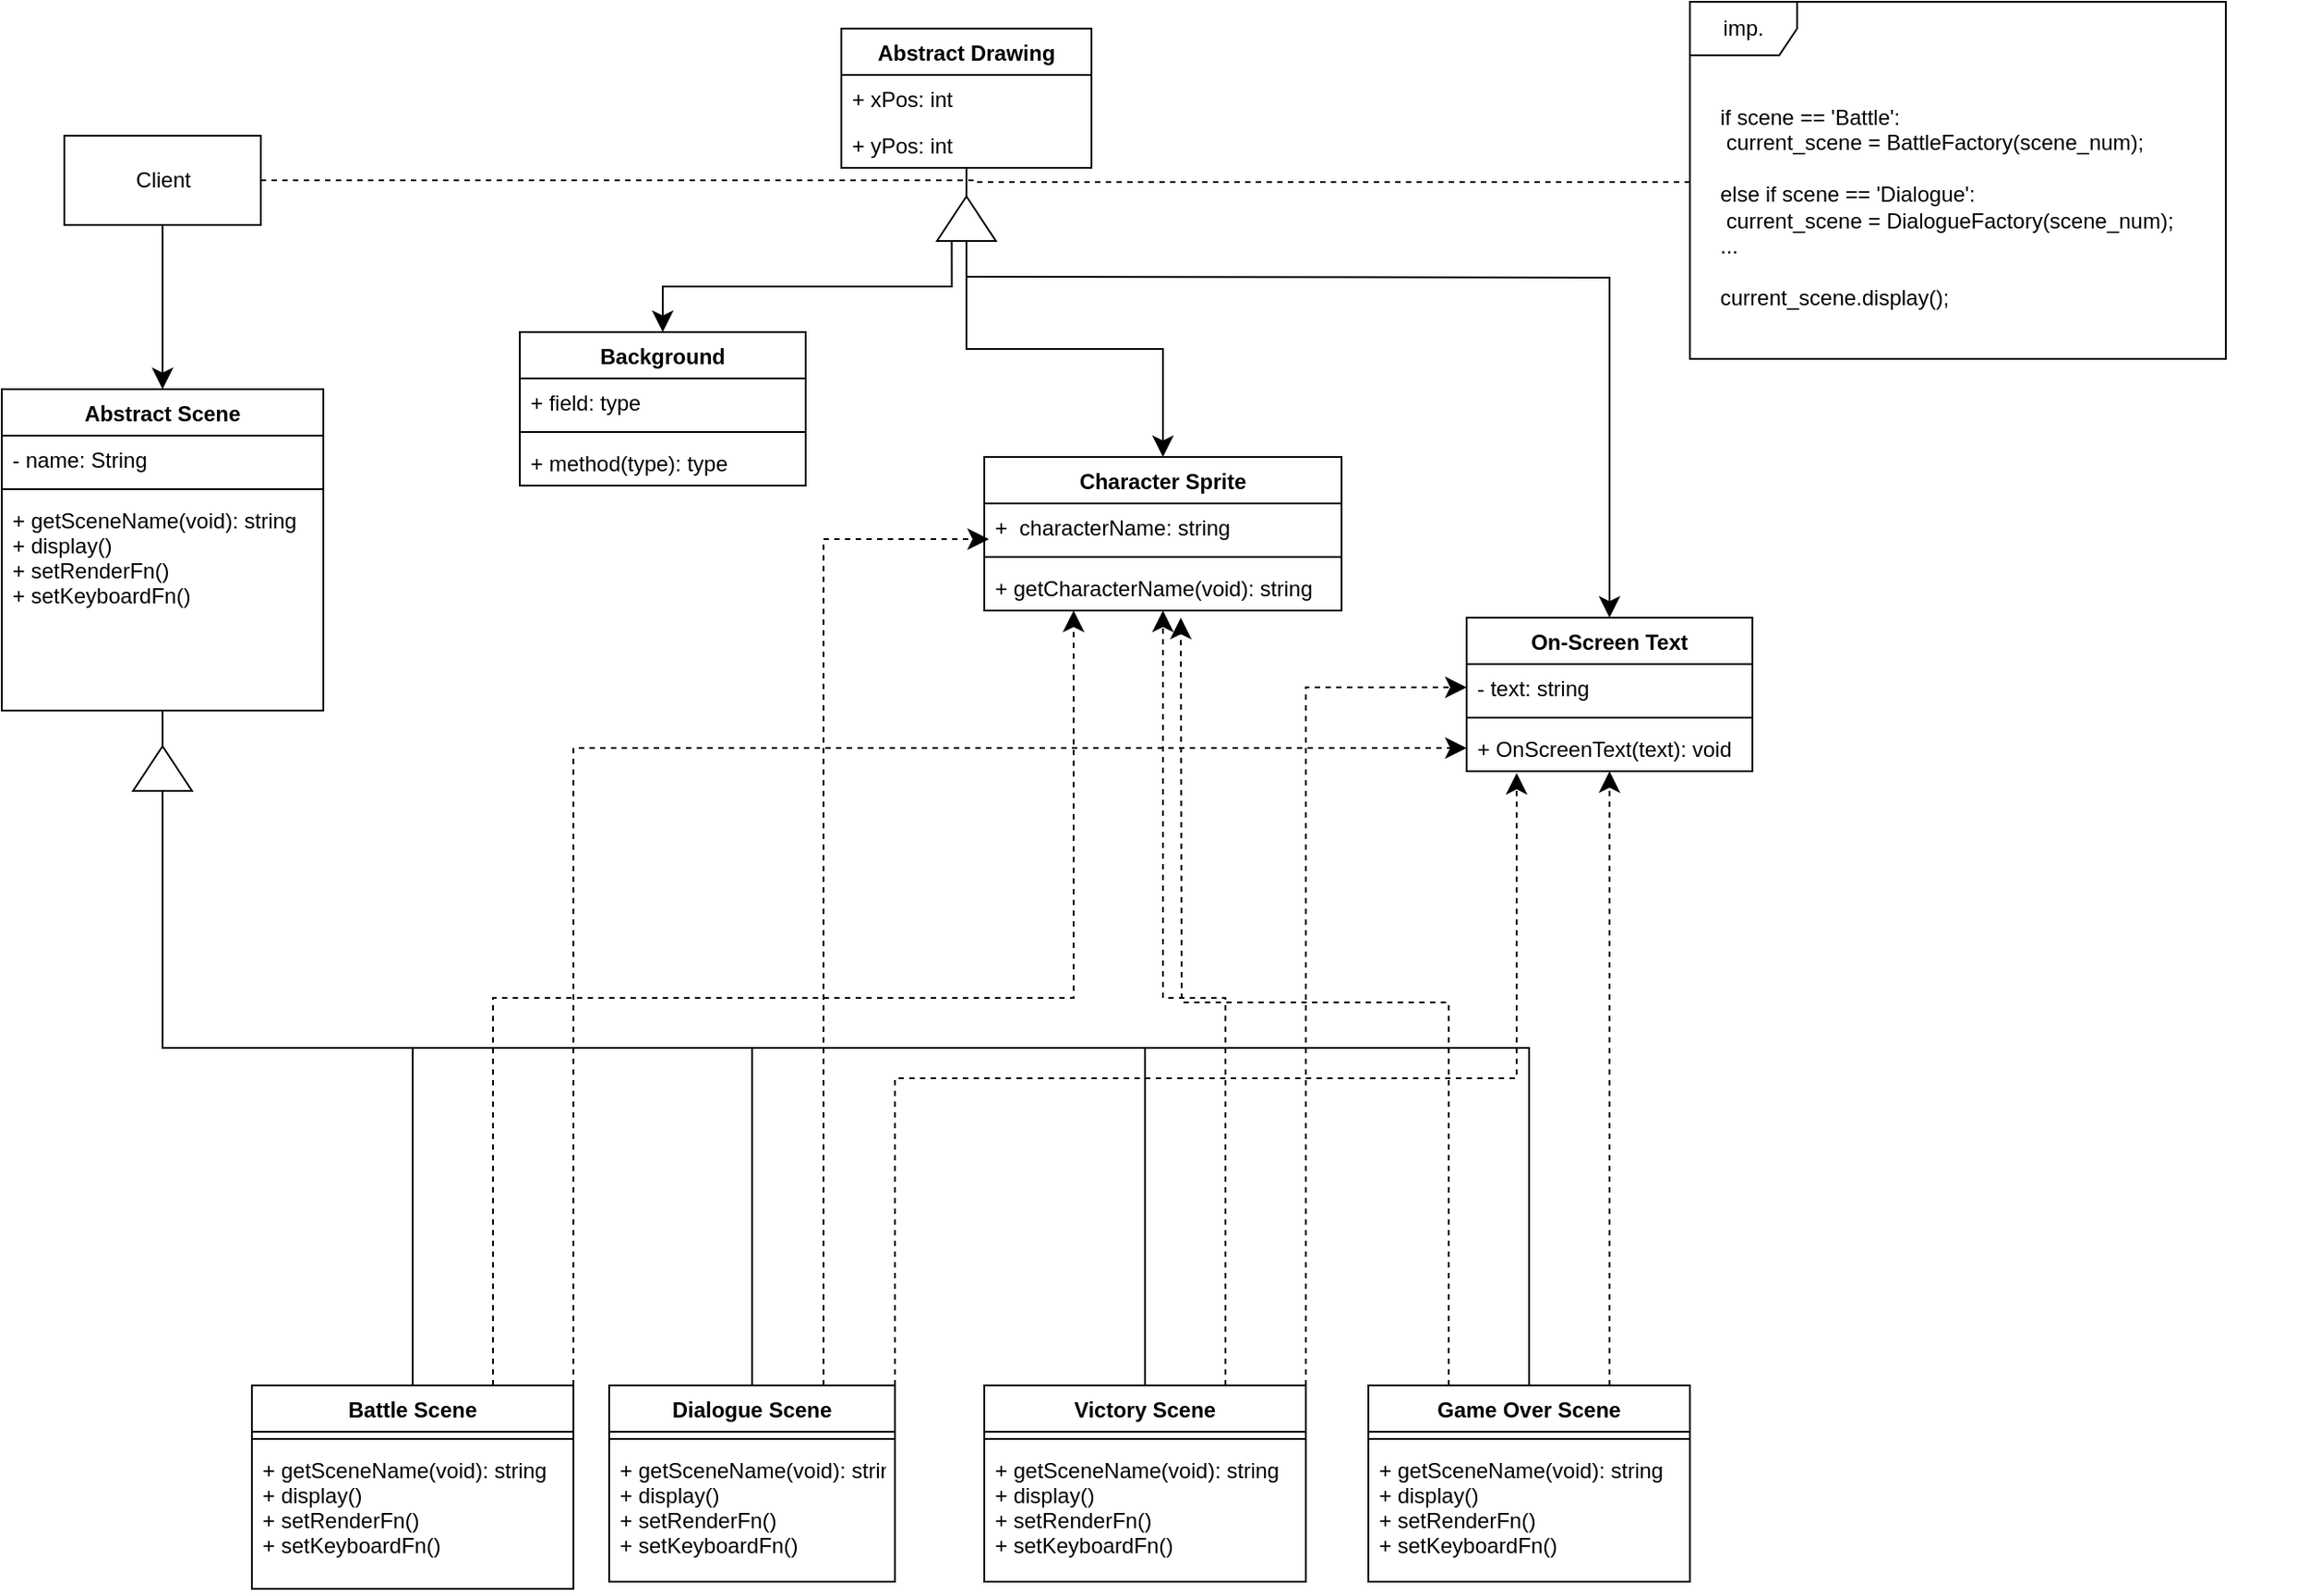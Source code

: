 <mxfile version="14.9.5" type="github">
  <diagram id="E8FwK1Yb0fMm7Pwahbm8" name="Page-1">
    <mxGraphModel dx="1422" dy="801" grid="1" gridSize="10" guides="1" tooltips="1" connect="1" arrows="1" fold="1" page="1" pageScale="1" pageWidth="850" pageHeight="1100" math="0" shadow="0">
      <root>
        <mxCell id="0" />
        <mxCell id="1" parent="0" />
        <mxCell id="yZTReSd8pjciLODXqmeo-60" value="imp." style="shape=umlFrame;whiteSpace=wrap;html=1;" vertex="1" parent="1">
          <mxGeometry x="975" y="15" width="300" height="200" as="geometry" />
        </mxCell>
        <mxCell id="yZTReSd8pjciLODXqmeo-30" style="edgeStyle=orthogonalEdgeStyle;rounded=0;orthogonalLoop=1;jettySize=auto;html=1;exitX=0.5;exitY=1;exitDx=0;exitDy=0;entryX=0.5;entryY=0;entryDx=0;entryDy=0;endArrow=none;endFill=0;" edge="1" parent="1" source="yZTReSd8pjciLODXqmeo-2" target="yZTReSd8pjciLODXqmeo-6">
          <mxGeometry relative="1" as="geometry" />
        </mxCell>
        <mxCell id="yZTReSd8pjciLODXqmeo-31" style="edgeStyle=orthogonalEdgeStyle;rounded=0;orthogonalLoop=1;jettySize=auto;html=1;exitX=0.5;exitY=1;exitDx=0;exitDy=0;endArrow=none;endFill=0;" edge="1" parent="1" source="yZTReSd8pjciLODXqmeo-2" target="yZTReSd8pjciLODXqmeo-10">
          <mxGeometry relative="1" as="geometry" />
        </mxCell>
        <mxCell id="yZTReSd8pjciLODXqmeo-32" style="edgeStyle=orthogonalEdgeStyle;rounded=0;orthogonalLoop=1;jettySize=auto;html=1;exitX=0.5;exitY=1;exitDx=0;exitDy=0;endArrow=none;endFill=0;" edge="1" parent="1" source="yZTReSd8pjciLODXqmeo-2" target="yZTReSd8pjciLODXqmeo-14">
          <mxGeometry relative="1" as="geometry" />
        </mxCell>
        <mxCell id="yZTReSd8pjciLODXqmeo-33" style="edgeStyle=orthogonalEdgeStyle;rounded=0;orthogonalLoop=1;jettySize=auto;html=1;exitX=0.5;exitY=1;exitDx=0;exitDy=0;entryX=0.5;entryY=0;entryDx=0;entryDy=0;startArrow=none;startFill=0;endSize=9;targetPerimeterSpacing=0;endArrow=none;endFill=0;" edge="1" parent="1" source="yZTReSd8pjciLODXqmeo-2" target="yZTReSd8pjciLODXqmeo-18">
          <mxGeometry relative="1" as="geometry" />
        </mxCell>
        <mxCell id="yZTReSd8pjciLODXqmeo-2" value="Abstract Scene&#xa;" style="swimlane;fontStyle=1;align=center;verticalAlign=top;childLayout=stackLayout;horizontal=1;startSize=26;horizontalStack=0;resizeParent=1;resizeParentMax=0;resizeLast=0;collapsible=1;marginBottom=0;" vertex="1" parent="1">
          <mxGeometry x="30" y="232" width="180" height="180" as="geometry" />
        </mxCell>
        <mxCell id="yZTReSd8pjciLODXqmeo-3" value="- name: String" style="text;strokeColor=none;fillColor=none;align=left;verticalAlign=top;spacingLeft=4;spacingRight=4;overflow=hidden;rotatable=0;points=[[0,0.5],[1,0.5]];portConstraint=eastwest;" vertex="1" parent="yZTReSd8pjciLODXqmeo-2">
          <mxGeometry y="26" width="180" height="26" as="geometry" />
        </mxCell>
        <mxCell id="yZTReSd8pjciLODXqmeo-4" value="" style="line;strokeWidth=1;fillColor=none;align=left;verticalAlign=middle;spacingTop=-1;spacingLeft=3;spacingRight=3;rotatable=0;labelPosition=right;points=[];portConstraint=eastwest;" vertex="1" parent="yZTReSd8pjciLODXqmeo-2">
          <mxGeometry y="52" width="180" height="8" as="geometry" />
        </mxCell>
        <mxCell id="yZTReSd8pjciLODXqmeo-5" value="+ getSceneName(void): string&#xa;+ display()&#xa;+ setRenderFn()&#xa;+ setKeyboardFn()&#xa;" style="text;strokeColor=none;fillColor=none;align=left;verticalAlign=top;spacingLeft=4;spacingRight=4;overflow=hidden;rotatable=0;points=[[0,0.5],[1,0.5]];portConstraint=eastwest;" vertex="1" parent="yZTReSd8pjciLODXqmeo-2">
          <mxGeometry y="60" width="180" height="120" as="geometry" />
        </mxCell>
        <mxCell id="yZTReSd8pjciLODXqmeo-65" style="edgeStyle=orthogonalEdgeStyle;rounded=0;orthogonalLoop=1;jettySize=auto;html=1;exitX=0.75;exitY=0;exitDx=0;exitDy=0;entryX=0.25;entryY=1;entryDx=0;entryDy=0;dashed=1;startArrow=none;startFill=0;endArrow=classic;endFill=1;endSize=9;targetPerimeterSpacing=0;" edge="1" parent="1" source="yZTReSd8pjciLODXqmeo-6" target="yZTReSd8pjciLODXqmeo-22">
          <mxGeometry relative="1" as="geometry" />
        </mxCell>
        <mxCell id="yZTReSd8pjciLODXqmeo-67" style="edgeStyle=orthogonalEdgeStyle;rounded=0;orthogonalLoop=1;jettySize=auto;html=1;exitX=1;exitY=0;exitDx=0;exitDy=0;entryX=0;entryY=0.5;entryDx=0;entryDy=0;dashed=1;startArrow=none;startFill=0;endArrow=classic;endFill=1;endSize=9;targetPerimeterSpacing=0;" edge="1" parent="1" source="yZTReSd8pjciLODXqmeo-6" target="yZTReSd8pjciLODXqmeo-29">
          <mxGeometry relative="1" as="geometry" />
        </mxCell>
        <mxCell id="yZTReSd8pjciLODXqmeo-6" value="Battle Scene" style="swimlane;fontStyle=1;align=center;verticalAlign=top;childLayout=stackLayout;horizontal=1;startSize=26;horizontalStack=0;resizeParent=1;resizeParentMax=0;resizeLast=0;collapsible=1;marginBottom=0;" vertex="1" parent="1">
          <mxGeometry x="170" y="790" width="180" height="114" as="geometry" />
        </mxCell>
        <mxCell id="yZTReSd8pjciLODXqmeo-8" value="" style="line;strokeWidth=1;fillColor=none;align=left;verticalAlign=middle;spacingTop=-1;spacingLeft=3;spacingRight=3;rotatable=0;labelPosition=right;points=[];portConstraint=eastwest;" vertex="1" parent="yZTReSd8pjciLODXqmeo-6">
          <mxGeometry y="26" width="180" height="8" as="geometry" />
        </mxCell>
        <mxCell id="yZTReSd8pjciLODXqmeo-9" value="+ getSceneName(void): string&#xa;+ display()&#xa;+ setRenderFn()&#xa;+ setKeyboardFn()&#xa;&#xa;&#xa;" style="text;strokeColor=none;fillColor=none;align=left;verticalAlign=top;spacingLeft=4;spacingRight=4;overflow=hidden;rotatable=0;points=[[0,0.5],[1,0.5]];portConstraint=eastwest;" vertex="1" parent="yZTReSd8pjciLODXqmeo-6">
          <mxGeometry y="34" width="180" height="80" as="geometry" />
        </mxCell>
        <mxCell id="yZTReSd8pjciLODXqmeo-70" style="edgeStyle=orthogonalEdgeStyle;rounded=0;orthogonalLoop=1;jettySize=auto;html=1;exitX=0.75;exitY=0;exitDx=0;exitDy=0;entryX=0.013;entryY=0.769;entryDx=0;entryDy=0;entryPerimeter=0;dashed=1;startArrow=none;startFill=0;endArrow=classic;endFill=1;endSize=9;targetPerimeterSpacing=0;" edge="1" parent="1" source="yZTReSd8pjciLODXqmeo-10" target="yZTReSd8pjciLODXqmeo-23">
          <mxGeometry relative="1" as="geometry" />
        </mxCell>
        <mxCell id="yZTReSd8pjciLODXqmeo-71" style="edgeStyle=orthogonalEdgeStyle;rounded=0;orthogonalLoop=1;jettySize=auto;html=1;exitX=1;exitY=0;exitDx=0;exitDy=0;entryX=0.175;entryY=1.038;entryDx=0;entryDy=0;entryPerimeter=0;dashed=1;startArrow=none;startFill=0;endArrow=classic;endFill=1;endSize=9;targetPerimeterSpacing=0;" edge="1" parent="1" source="yZTReSd8pjciLODXqmeo-10" target="yZTReSd8pjciLODXqmeo-29">
          <mxGeometry relative="1" as="geometry" />
        </mxCell>
        <mxCell id="yZTReSd8pjciLODXqmeo-10" value="Dialogue Scene" style="swimlane;fontStyle=1;align=center;verticalAlign=top;childLayout=stackLayout;horizontal=1;startSize=26;horizontalStack=0;resizeParent=1;resizeParentMax=0;resizeLast=0;collapsible=1;marginBottom=0;" vertex="1" parent="1">
          <mxGeometry x="370" y="790" width="160" height="110" as="geometry" />
        </mxCell>
        <mxCell id="yZTReSd8pjciLODXqmeo-12" value="" style="line;strokeWidth=1;fillColor=none;align=left;verticalAlign=middle;spacingTop=-1;spacingLeft=3;spacingRight=3;rotatable=0;labelPosition=right;points=[];portConstraint=eastwest;" vertex="1" parent="yZTReSd8pjciLODXqmeo-10">
          <mxGeometry y="26" width="160" height="8" as="geometry" />
        </mxCell>
        <mxCell id="yZTReSd8pjciLODXqmeo-13" value="+ getSceneName(void): string&#xa;+ display()&#xa;+ setRenderFn()&#xa;+ setKeyboardFn()&#xa;&#xa;&#xa;&#xa;&#xa;" style="text;strokeColor=none;fillColor=none;align=left;verticalAlign=top;spacingLeft=4;spacingRight=4;overflow=hidden;rotatable=0;points=[[0,0.5],[1,0.5]];portConstraint=eastwest;container=1;" vertex="1" parent="yZTReSd8pjciLODXqmeo-10">
          <mxGeometry y="34" width="160" height="76" as="geometry" />
        </mxCell>
        <mxCell id="yZTReSd8pjciLODXqmeo-72" style="edgeStyle=orthogonalEdgeStyle;rounded=0;orthogonalLoop=1;jettySize=auto;html=1;exitX=0.75;exitY=0;exitDx=0;exitDy=0;entryX=0.5;entryY=1;entryDx=0;entryDy=0;dashed=1;startArrow=none;startFill=0;endArrow=classic;endFill=1;endSize=9;targetPerimeterSpacing=0;" edge="1" parent="1" source="yZTReSd8pjciLODXqmeo-14" target="yZTReSd8pjciLODXqmeo-22">
          <mxGeometry relative="1" as="geometry" />
        </mxCell>
        <mxCell id="yZTReSd8pjciLODXqmeo-73" style="edgeStyle=orthogonalEdgeStyle;rounded=0;orthogonalLoop=1;jettySize=auto;html=1;exitX=1;exitY=0;exitDx=0;exitDy=0;entryX=0;entryY=0.5;entryDx=0;entryDy=0;dashed=1;startArrow=none;startFill=0;endArrow=classic;endFill=1;endSize=9;targetPerimeterSpacing=0;" edge="1" parent="1" source="yZTReSd8pjciLODXqmeo-14" target="yZTReSd8pjciLODXqmeo-27">
          <mxGeometry relative="1" as="geometry" />
        </mxCell>
        <mxCell id="yZTReSd8pjciLODXqmeo-14" value="Victory Scene" style="swimlane;fontStyle=1;align=center;verticalAlign=top;childLayout=stackLayout;horizontal=1;startSize=26;horizontalStack=0;resizeParent=1;resizeParentMax=0;resizeLast=0;collapsible=1;marginBottom=0;" vertex="1" parent="1">
          <mxGeometry x="580" y="790" width="180" height="110" as="geometry" />
        </mxCell>
        <mxCell id="yZTReSd8pjciLODXqmeo-16" value="" style="line;strokeWidth=1;fillColor=none;align=left;verticalAlign=middle;spacingTop=-1;spacingLeft=3;spacingRight=3;rotatable=0;labelPosition=right;points=[];portConstraint=eastwest;" vertex="1" parent="yZTReSd8pjciLODXqmeo-14">
          <mxGeometry y="26" width="180" height="8" as="geometry" />
        </mxCell>
        <mxCell id="yZTReSd8pjciLODXqmeo-17" value="+ getSceneName(void): string&#xa;+ display()&#xa;+ setRenderFn()&#xa;+ setKeyboardFn()&#xa;&#xa;&#xa;&#xa;&#xa;&#xa;&#xa;" style="text;strokeColor=none;fillColor=none;align=left;verticalAlign=top;spacingLeft=4;spacingRight=4;overflow=hidden;rotatable=0;points=[[0,0.5],[1,0.5]];portConstraint=eastwest;" vertex="1" parent="yZTReSd8pjciLODXqmeo-14">
          <mxGeometry y="34" width="180" height="76" as="geometry" />
        </mxCell>
        <mxCell id="yZTReSd8pjciLODXqmeo-74" style="edgeStyle=orthogonalEdgeStyle;rounded=0;orthogonalLoop=1;jettySize=auto;html=1;exitX=0.25;exitY=0;exitDx=0;exitDy=0;dashed=1;startArrow=none;startFill=0;endArrow=classic;endFill=1;endSize=9;targetPerimeterSpacing=0;" edge="1" parent="1" source="yZTReSd8pjciLODXqmeo-18">
          <mxGeometry relative="1" as="geometry">
            <mxPoint x="690" y="360" as="targetPoint" />
          </mxGeometry>
        </mxCell>
        <mxCell id="yZTReSd8pjciLODXqmeo-75" style="edgeStyle=orthogonalEdgeStyle;rounded=0;orthogonalLoop=1;jettySize=auto;html=1;exitX=0.75;exitY=0;exitDx=0;exitDy=0;entryX=0.5;entryY=1;entryDx=0;entryDy=0;dashed=1;startArrow=none;startFill=0;endArrow=classic;endFill=1;endSize=9;targetPerimeterSpacing=0;" edge="1" parent="1" source="yZTReSd8pjciLODXqmeo-18" target="yZTReSd8pjciLODXqmeo-26">
          <mxGeometry relative="1" as="geometry" />
        </mxCell>
        <mxCell id="yZTReSd8pjciLODXqmeo-18" value="Game Over Scene" style="swimlane;fontStyle=1;align=center;verticalAlign=top;childLayout=stackLayout;horizontal=1;startSize=26;horizontalStack=0;resizeParent=1;resizeParentMax=0;resizeLast=0;collapsible=1;marginBottom=0;" vertex="1" parent="1">
          <mxGeometry x="795" y="790" width="180" height="110" as="geometry" />
        </mxCell>
        <mxCell id="yZTReSd8pjciLODXqmeo-20" value="" style="line;strokeWidth=1;fillColor=none;align=left;verticalAlign=middle;spacingTop=-1;spacingLeft=3;spacingRight=3;rotatable=0;labelPosition=right;points=[];portConstraint=eastwest;" vertex="1" parent="yZTReSd8pjciLODXqmeo-18">
          <mxGeometry y="26" width="180" height="8" as="geometry" />
        </mxCell>
        <mxCell id="yZTReSd8pjciLODXqmeo-21" value="+ getSceneName(void): string&#xa;+ display()&#xa;+ setRenderFn()&#xa;+ setKeyboardFn()&#xa;&#xa;&#xa;&#xa;&#xa;&#xa;&#xa;&#xa;&#xa;" style="text;strokeColor=none;fillColor=none;align=left;verticalAlign=top;spacingLeft=4;spacingRight=4;overflow=hidden;rotatable=0;points=[[0,0.5],[1,0.5]];portConstraint=eastwest;" vertex="1" parent="yZTReSd8pjciLODXqmeo-18">
          <mxGeometry y="34" width="180" height="76" as="geometry" />
        </mxCell>
        <mxCell id="yZTReSd8pjciLODXqmeo-22" value="Character Sprite" style="swimlane;fontStyle=1;align=center;verticalAlign=top;childLayout=stackLayout;horizontal=1;startSize=26;horizontalStack=0;resizeParent=1;resizeParentMax=0;resizeLast=0;collapsible=1;marginBottom=0;" vertex="1" parent="1">
          <mxGeometry x="580" y="270" width="200" height="86" as="geometry" />
        </mxCell>
        <mxCell id="yZTReSd8pjciLODXqmeo-23" value="+  characterName: string" style="text;strokeColor=none;fillColor=none;align=left;verticalAlign=top;spacingLeft=4;spacingRight=4;overflow=hidden;rotatable=0;points=[[0,0.5],[1,0.5]];portConstraint=eastwest;" vertex="1" parent="yZTReSd8pjciLODXqmeo-22">
          <mxGeometry y="26" width="200" height="26" as="geometry" />
        </mxCell>
        <mxCell id="yZTReSd8pjciLODXqmeo-24" value="" style="line;strokeWidth=1;fillColor=none;align=left;verticalAlign=middle;spacingTop=-1;spacingLeft=3;spacingRight=3;rotatable=0;labelPosition=right;points=[];portConstraint=eastwest;" vertex="1" parent="yZTReSd8pjciLODXqmeo-22">
          <mxGeometry y="52" width="200" height="8" as="geometry" />
        </mxCell>
        <mxCell id="yZTReSd8pjciLODXqmeo-25" value="+ getCharacterName(void): string" style="text;strokeColor=none;fillColor=none;align=left;verticalAlign=top;spacingLeft=4;spacingRight=4;overflow=hidden;rotatable=0;points=[[0,0.5],[1,0.5]];portConstraint=eastwest;" vertex="1" parent="yZTReSd8pjciLODXqmeo-22">
          <mxGeometry y="60" width="200" height="26" as="geometry" />
        </mxCell>
        <mxCell id="yZTReSd8pjciLODXqmeo-26" value="On-Screen Text" style="swimlane;fontStyle=1;align=center;verticalAlign=top;childLayout=stackLayout;horizontal=1;startSize=26;horizontalStack=0;resizeParent=1;resizeParentMax=0;resizeLast=0;collapsible=1;marginBottom=0;" vertex="1" parent="1">
          <mxGeometry x="850" y="360" width="160" height="86" as="geometry" />
        </mxCell>
        <mxCell id="yZTReSd8pjciLODXqmeo-27" value="- text: string" style="text;strokeColor=none;fillColor=none;align=left;verticalAlign=top;spacingLeft=4;spacingRight=4;overflow=hidden;rotatable=0;points=[[0,0.5],[1,0.5]];portConstraint=eastwest;" vertex="1" parent="yZTReSd8pjciLODXqmeo-26">
          <mxGeometry y="26" width="160" height="26" as="geometry" />
        </mxCell>
        <mxCell id="yZTReSd8pjciLODXqmeo-28" value="" style="line;strokeWidth=1;fillColor=none;align=left;verticalAlign=middle;spacingTop=-1;spacingLeft=3;spacingRight=3;rotatable=0;labelPosition=right;points=[];portConstraint=eastwest;" vertex="1" parent="yZTReSd8pjciLODXqmeo-26">
          <mxGeometry y="52" width="160" height="8" as="geometry" />
        </mxCell>
        <mxCell id="yZTReSd8pjciLODXqmeo-29" value="+ OnScreenText(text): void" style="text;strokeColor=none;fillColor=none;align=left;verticalAlign=top;spacingLeft=4;spacingRight=4;overflow=hidden;rotatable=0;points=[[0,0.5],[1,0.5]];portConstraint=eastwest;" vertex="1" parent="yZTReSd8pjciLODXqmeo-26">
          <mxGeometry y="60" width="160" height="26" as="geometry" />
        </mxCell>
        <mxCell id="yZTReSd8pjciLODXqmeo-37" value="" style="triangle;whiteSpace=wrap;html=1;rotation=-90;" vertex="1" parent="1">
          <mxGeometry x="107.5" y="428" width="25" height="33" as="geometry" />
        </mxCell>
        <mxCell id="yZTReSd8pjciLODXqmeo-38" value="&lt;div align=&quot;left&quot;&gt;if scene == &#39;Battle&#39;:&lt;/div&gt;&lt;div align=&quot;left&quot;&gt;&lt;span style=&quot;white-space: pre&quot;&gt;	&lt;/span&gt;current_scene = BattleFactory(scene_num);&lt;br&gt;&lt;/div&gt;&lt;div&gt;&lt;br&gt;&lt;/div&gt;&lt;div&gt;else if scene == &#39;Dialogue&#39;:&lt;/div&gt;&lt;div&gt;&lt;span style=&quot;white-space: pre&quot;&gt;	&lt;/span&gt;current_scene = DialogueFactory(scene_num);&lt;/div&gt;&lt;div&gt;...&lt;br&gt;&lt;br&gt;current_scene.display();&lt;br&gt;&lt;/div&gt;" style="text;html=1;strokeColor=none;fillColor=none;align=left;verticalAlign=middle;whiteSpace=wrap;rounded=0;" vertex="1" parent="1">
          <mxGeometry x="990" y="60" width="330" height="140" as="geometry" />
        </mxCell>
        <mxCell id="yZTReSd8pjciLODXqmeo-48" style="edgeStyle=orthogonalEdgeStyle;rounded=0;orthogonalLoop=1;jettySize=auto;html=1;exitX=0;exitY=0.5;exitDx=0;exitDy=0;startArrow=none;startFill=0;endSize=9;targetPerimeterSpacing=0;" edge="1" parent="1" target="yZTReSd8pjciLODXqmeo-26">
          <mxGeometry relative="1" as="geometry">
            <mxPoint x="570" y="169" as="sourcePoint" />
          </mxGeometry>
        </mxCell>
        <mxCell id="yZTReSd8pjciLODXqmeo-39" value="Abstract Drawing" style="swimlane;fontStyle=1;childLayout=stackLayout;horizontal=1;startSize=26;fillColor=none;horizontalStack=0;resizeParent=1;resizeParentMax=0;resizeLast=0;collapsible=1;marginBottom=0;" vertex="1" parent="1">
          <mxGeometry x="500" y="30" width="140" height="78" as="geometry" />
        </mxCell>
        <mxCell id="yZTReSd8pjciLODXqmeo-40" value="+ xPos: int" style="text;strokeColor=none;fillColor=none;align=left;verticalAlign=top;spacingLeft=4;spacingRight=4;overflow=hidden;rotatable=0;points=[[0,0.5],[1,0.5]];portConstraint=eastwest;" vertex="1" parent="yZTReSd8pjciLODXqmeo-39">
          <mxGeometry y="26" width="140" height="26" as="geometry" />
        </mxCell>
        <mxCell id="yZTReSd8pjciLODXqmeo-41" value="+ yPos: int" style="text;strokeColor=none;fillColor=none;align=left;verticalAlign=top;spacingLeft=4;spacingRight=4;overflow=hidden;rotatable=0;points=[[0,0.5],[1,0.5]];portConstraint=eastwest;" vertex="1" parent="yZTReSd8pjciLODXqmeo-39">
          <mxGeometry y="52" width="140" height="26" as="geometry" />
        </mxCell>
        <mxCell id="yZTReSd8pjciLODXqmeo-55" style="edgeStyle=orthogonalEdgeStyle;rounded=0;orthogonalLoop=1;jettySize=auto;html=1;exitX=0;exitY=0.5;exitDx=0;exitDy=0;startArrow=none;startFill=0;endSize=9;targetPerimeterSpacing=0;" edge="1" parent="1" source="yZTReSd8pjciLODXqmeo-52" target="yZTReSd8pjciLODXqmeo-22">
          <mxGeometry relative="1" as="geometry" />
        </mxCell>
        <mxCell id="yZTReSd8pjciLODXqmeo-56" style="edgeStyle=orthogonalEdgeStyle;rounded=0;orthogonalLoop=1;jettySize=auto;html=1;exitX=1;exitY=0.5;exitDx=0;exitDy=0;entryX=0.5;entryY=1;entryDx=0;entryDy=0;startArrow=none;startFill=0;endSize=9;targetPerimeterSpacing=0;endArrow=none;endFill=0;" edge="1" parent="1" source="yZTReSd8pjciLODXqmeo-52" target="yZTReSd8pjciLODXqmeo-39">
          <mxGeometry relative="1" as="geometry" />
        </mxCell>
        <mxCell id="yZTReSd8pjciLODXqmeo-81" style="edgeStyle=orthogonalEdgeStyle;rounded=0;orthogonalLoop=1;jettySize=auto;html=1;exitX=0;exitY=0.25;exitDx=0;exitDy=0;startArrow=none;startFill=0;endArrow=classic;endFill=1;endSize=9;targetPerimeterSpacing=0;" edge="1" parent="1" source="yZTReSd8pjciLODXqmeo-52" target="yZTReSd8pjciLODXqmeo-76">
          <mxGeometry relative="1" as="geometry" />
        </mxCell>
        <mxCell id="yZTReSd8pjciLODXqmeo-52" value="" style="triangle;whiteSpace=wrap;html=1;rotation=-90;" vertex="1" parent="1">
          <mxGeometry x="557.5" y="120" width="25" height="33" as="geometry" />
        </mxCell>
        <mxCell id="yZTReSd8pjciLODXqmeo-58" style="edgeStyle=orthogonalEdgeStyle;rounded=0;orthogonalLoop=1;jettySize=auto;html=1;exitX=0.5;exitY=1;exitDx=0;exitDy=0;startArrow=none;startFill=0;endArrow=classic;endFill=1;endSize=9;targetPerimeterSpacing=0;" edge="1" parent="1" source="yZTReSd8pjciLODXqmeo-57" target="yZTReSd8pjciLODXqmeo-2">
          <mxGeometry relative="1" as="geometry" />
        </mxCell>
        <mxCell id="yZTReSd8pjciLODXqmeo-59" style="edgeStyle=orthogonalEdgeStyle;rounded=0;orthogonalLoop=1;jettySize=auto;html=1;exitX=1;exitY=0.5;exitDx=0;exitDy=0;entryX=0.003;entryY=0.505;entryDx=0;entryDy=0;startArrow=none;startFill=0;endArrow=none;endFill=0;endSize=9;targetPerimeterSpacing=0;entryPerimeter=0;dashed=1;" edge="1" parent="1" source="yZTReSd8pjciLODXqmeo-57" target="yZTReSd8pjciLODXqmeo-60">
          <mxGeometry relative="1" as="geometry" />
        </mxCell>
        <mxCell id="yZTReSd8pjciLODXqmeo-57" value="Client" style="html=1;" vertex="1" parent="1">
          <mxGeometry x="65" y="90" width="110" height="50" as="geometry" />
        </mxCell>
        <mxCell id="yZTReSd8pjciLODXqmeo-76" value="Background" style="swimlane;fontStyle=1;align=center;verticalAlign=top;childLayout=stackLayout;horizontal=1;startSize=26;horizontalStack=0;resizeParent=1;resizeParentMax=0;resizeLast=0;collapsible=1;marginBottom=0;" vertex="1" parent="1">
          <mxGeometry x="320" y="200" width="160" height="86" as="geometry" />
        </mxCell>
        <mxCell id="yZTReSd8pjciLODXqmeo-77" value="+ field: type" style="text;strokeColor=none;fillColor=none;align=left;verticalAlign=top;spacingLeft=4;spacingRight=4;overflow=hidden;rotatable=0;points=[[0,0.5],[1,0.5]];portConstraint=eastwest;" vertex="1" parent="yZTReSd8pjciLODXqmeo-76">
          <mxGeometry y="26" width="160" height="26" as="geometry" />
        </mxCell>
        <mxCell id="yZTReSd8pjciLODXqmeo-78" value="" style="line;strokeWidth=1;fillColor=none;align=left;verticalAlign=middle;spacingTop=-1;spacingLeft=3;spacingRight=3;rotatable=0;labelPosition=right;points=[];portConstraint=eastwest;" vertex="1" parent="yZTReSd8pjciLODXqmeo-76">
          <mxGeometry y="52" width="160" height="8" as="geometry" />
        </mxCell>
        <mxCell id="yZTReSd8pjciLODXqmeo-79" value="+ method(type): type" style="text;strokeColor=none;fillColor=none;align=left;verticalAlign=top;spacingLeft=4;spacingRight=4;overflow=hidden;rotatable=0;points=[[0,0.5],[1,0.5]];portConstraint=eastwest;" vertex="1" parent="yZTReSd8pjciLODXqmeo-76">
          <mxGeometry y="60" width="160" height="26" as="geometry" />
        </mxCell>
      </root>
    </mxGraphModel>
  </diagram>
</mxfile>

